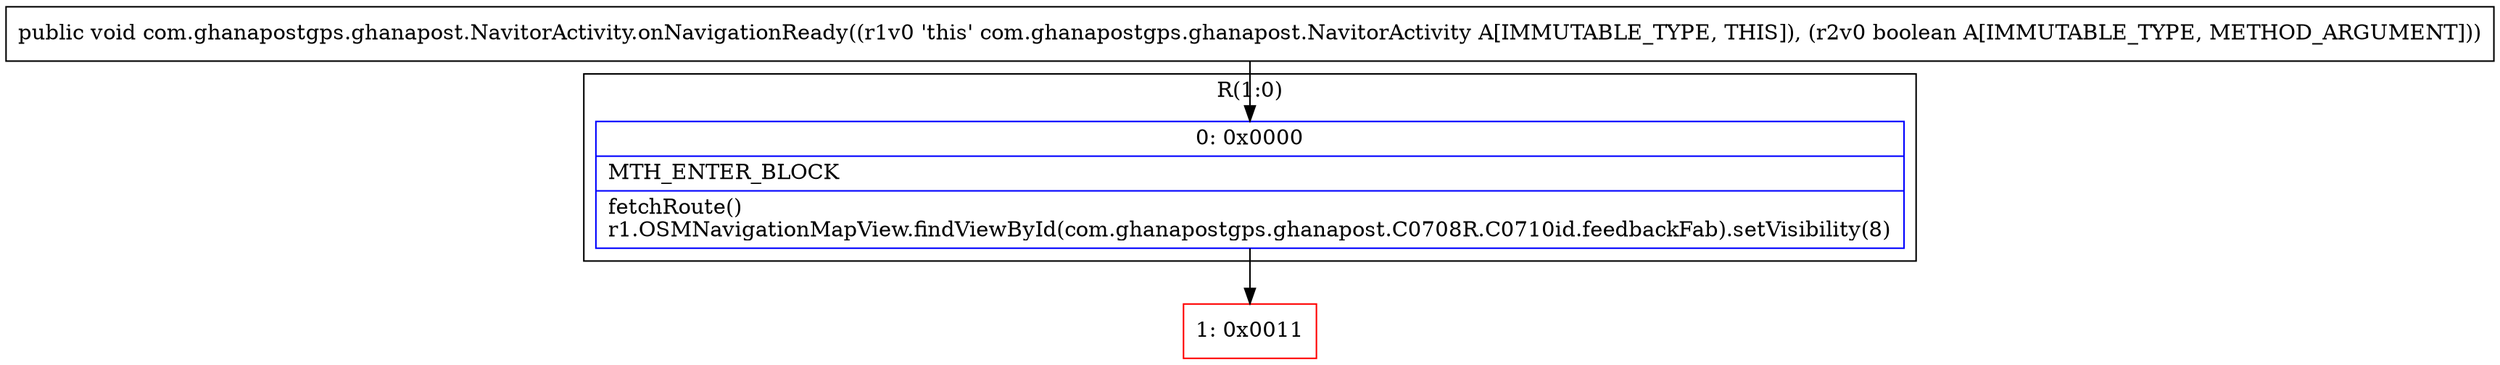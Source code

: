 digraph "CFG forcom.ghanapostgps.ghanapost.NavitorActivity.onNavigationReady(Z)V" {
subgraph cluster_Region_912568029 {
label = "R(1:0)";
node [shape=record,color=blue];
Node_0 [shape=record,label="{0\:\ 0x0000|MTH_ENTER_BLOCK\l|fetchRoute()\lr1.OSMNavigationMapView.findViewById(com.ghanapostgps.ghanapost.C0708R.C0710id.feedbackFab).setVisibility(8)\l}"];
}
Node_1 [shape=record,color=red,label="{1\:\ 0x0011}"];
MethodNode[shape=record,label="{public void com.ghanapostgps.ghanapost.NavitorActivity.onNavigationReady((r1v0 'this' com.ghanapostgps.ghanapost.NavitorActivity A[IMMUTABLE_TYPE, THIS]), (r2v0 boolean A[IMMUTABLE_TYPE, METHOD_ARGUMENT])) }"];
MethodNode -> Node_0;
Node_0 -> Node_1;
}

